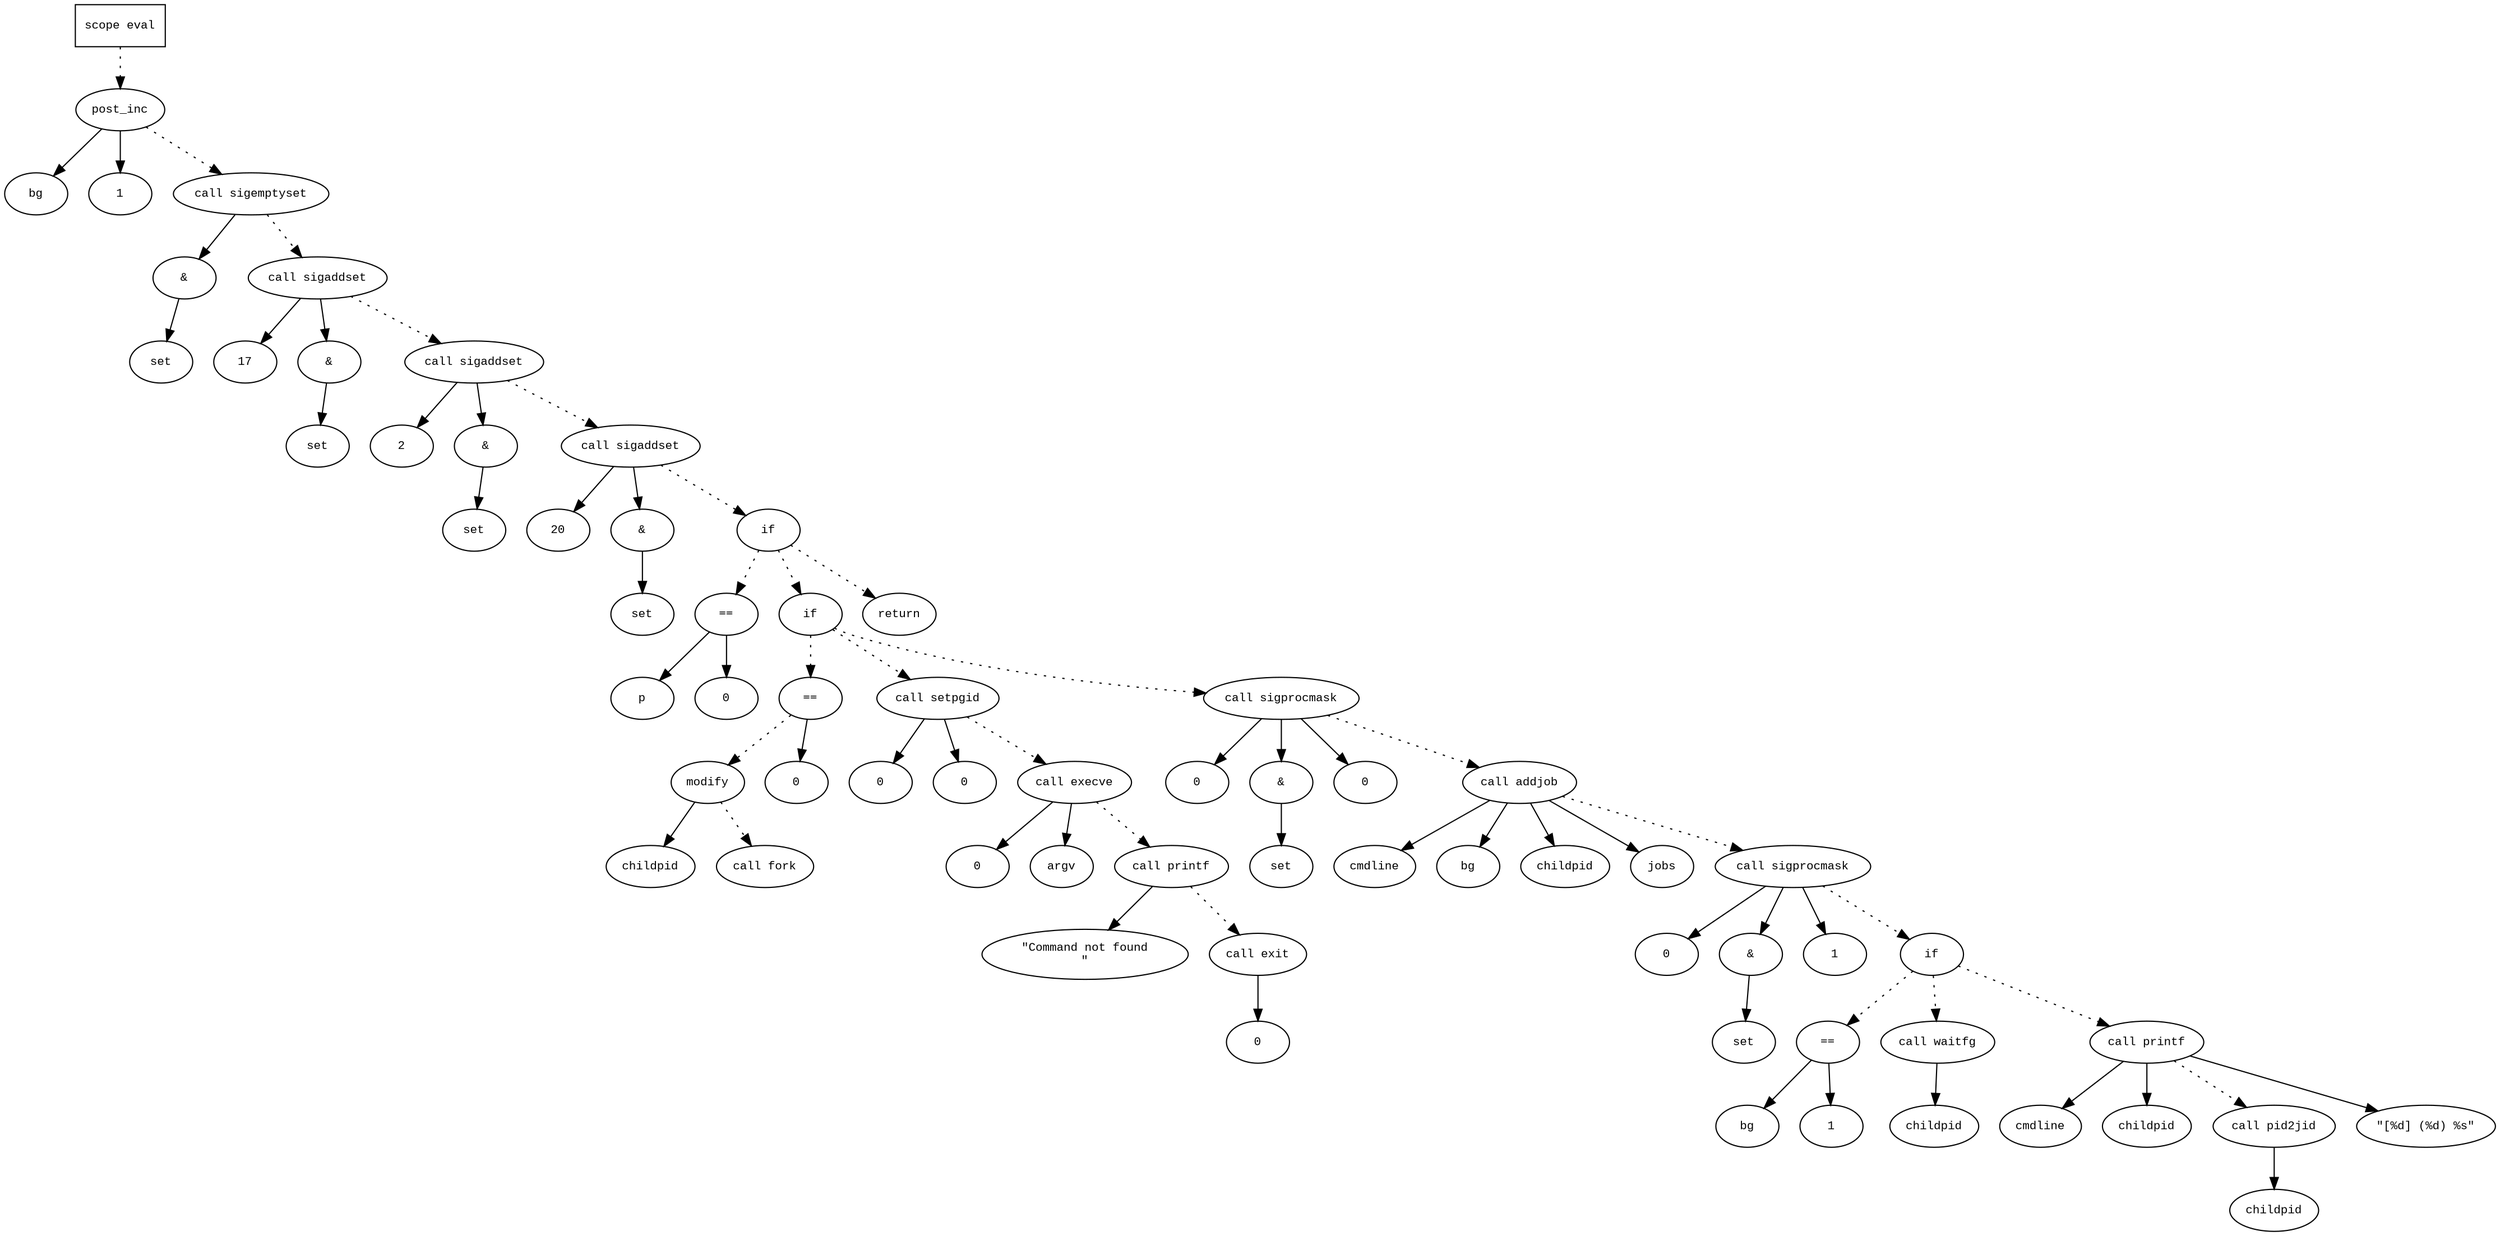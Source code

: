 digraph AST {
  graph [fontname="Times New Roman",fontsize=10];
  node  [fontname="Courier New",fontsize=10];
  edge  [fontname="Times New Roman",fontsize=10];

  node1 [label="scope eval",shape=box];
  node2 [label="post_inc",shape=ellipse];
  node3 [label="bg",shape=ellipse];
  node2 -> node3;
  node4 [label="1",shape=ellipse];
  node2 -> node4;
  node1 -> node2 [style=dotted];
  node5 [label="call sigemptyset",shape=ellipse];
  node6 [label="&",shape=ellipse];
  node5 -> node6;
  node7 [label="set",shape=ellipse];
  node6 -> node7;
  node2 -> node5 [style=dotted];
  node8 [label="call sigaddset",shape=ellipse];
  node9 [label="17",shape=ellipse];
  node8 -> node9;
  node10 [label="&",shape=ellipse];
  node8 -> node10;
  node11 [label="set",shape=ellipse];
  node10 -> node11;
  node5 -> node8 [style=dotted];
  node12 [label="call sigaddset",shape=ellipse];
  node13 [label="2",shape=ellipse];
  node12 -> node13;
  node14 [label="&",shape=ellipse];
  node12 -> node14;
  node15 [label="set",shape=ellipse];
  node14 -> node15;
  node8 -> node12 [style=dotted];
  node16 [label="call sigaddset",shape=ellipse];
  node17 [label="20",shape=ellipse];
  node16 -> node17;
  node18 [label="&",shape=ellipse];
  node16 -> node18;
  node19 [label="set",shape=ellipse];
  node18 -> node19;
  node12 -> node16 [style=dotted];
  node20 [label="if",shape=ellipse];
  node16 -> node20 [style=dotted];
  node21 [label="==",shape=ellipse];
  node22 [label="p",shape=ellipse];
  node21 -> node22;
  node23 [label="0",shape=ellipse];
  node21 -> node23;
  node20 -> node21 [style=dotted];
  node24 [label="if",shape=ellipse];
  node20 -> node24 [style=dotted];
  node25 [label="==",shape=ellipse];
  node26 [label="modify",shape=ellipse];
  node27 [label="childpid",shape=ellipse];
  node26 -> node27;
  node28 [label="call fork",shape=ellipse];
  node26 -> node28 [style=dotted];
  node25 -> node26 [style=dotted];
  node29 [label="0",shape=ellipse];
  node25 -> node29;
  node24 -> node25 [style=dotted];
  node30 [label="call setpgid",shape=ellipse];
  node31 [label="0",shape=ellipse];
  node30 -> node31;
  node32 [label="0",shape=ellipse];
  node30 -> node32;
  node24 -> node30 [style=dotted];
  node33 [label="call execve",shape=ellipse];
  node34 [label="0",shape=ellipse];
  node33 -> node34;
  node35 [label="argv",shape=ellipse];
  node33 -> node35;
  node30 -> node33 [style=dotted];
  node36 [label="call printf",shape=ellipse];
  node37 [label="\"Command not found
\"",shape=ellipse];
  node36 -> node37;
  node33 -> node36 [style=dotted];
  node38 [label="call exit",shape=ellipse];
  node39 [label="0",shape=ellipse];
  node38 -> node39;
  node36 -> node38 [style=dotted];
  node40 [label="call sigprocmask",shape=ellipse];
  node41 [label="0",shape=ellipse];
  node40 -> node41;
  node42 [label="&",shape=ellipse];
  node40 -> node42;
  node43 [label="set",shape=ellipse];
  node42 -> node43;
  node44 [label="0",shape=ellipse];
  node40 -> node44;
  node24 -> node40 [style=dotted];
  node45 [label="call addjob",shape=ellipse];
  node46 [label="cmdline",shape=ellipse];
  node45 -> node46;
  node47 [label="bg",shape=ellipse];
  node45 -> node47;
  node48 [label="childpid",shape=ellipse];
  node45 -> node48;
  node49 [label="jobs",shape=ellipse];
  node45 -> node49;
  node40 -> node45 [style=dotted];
  node50 [label="call sigprocmask",shape=ellipse];
  node51 [label="0",shape=ellipse];
  node50 -> node51;
  node52 [label="&",shape=ellipse];
  node50 -> node52;
  node53 [label="set",shape=ellipse];
  node52 -> node53;
  node54 [label="1",shape=ellipse];
  node50 -> node54;
  node45 -> node50 [style=dotted];
  node55 [label="if",shape=ellipse];
  node50 -> node55 [style=dotted];
  node56 [label="==",shape=ellipse];
  node57 [label="bg",shape=ellipse];
  node56 -> node57;
  node58 [label="1",shape=ellipse];
  node56 -> node58;
  node55 -> node56 [style=dotted];
  node59 [label="call waitfg",shape=ellipse];
  node60 [label="childpid",shape=ellipse];
  node59 -> node60;
  node55 -> node59 [style=dotted];
  node61 [label="call printf",shape=ellipse];
  node62 [label="cmdline",shape=ellipse];
  node61 -> node62;
  node63 [label="childpid",shape=ellipse];
  node61 -> node63;
  node64 [label="call pid2jid",shape=ellipse];
  node65 [label="childpid",shape=ellipse];
  node64 -> node65;
  node61 -> node64 [style=dotted];
  node66 [label="\"[%d] (%d) %s\"",shape=ellipse];
  node61 -> node66;
  node55 -> node61 [style=dotted];
  node67 [label="return",shape=ellipse];
  node20 -> node67 [style=dotted];
} 
